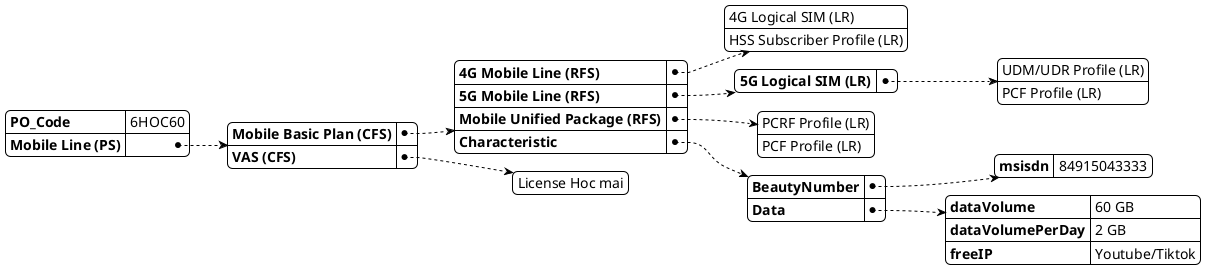 @startyaml
!theme plain
PO_Code: 6HOC60
Mobile Line (PS):
    Mobile Basic Plan (CFS):
        4G Mobile Line (RFS):
            - 4G Logical SIM (LR)
            - HSS Subscriber Profile (LR)
        5G Mobile Line (RFS):
            5G Logical SIM (LR):
                - UDM/UDR Profile (LR)
                - PCF Profile (LR)
        Mobile Unified Package (RFS):
            - PCRF Profile (LR)
            - PCF Profile (LR)
        Characteristic:
            BeautyNumber: 
                msisdn:84915043333
            Data:
                dataVolume: 60 GB
                dataVolumePerDay: 2 GB
                freeIP: Youtube/Tiktok
    VAS (CFS):
        - License Hoc mai
@enduml

